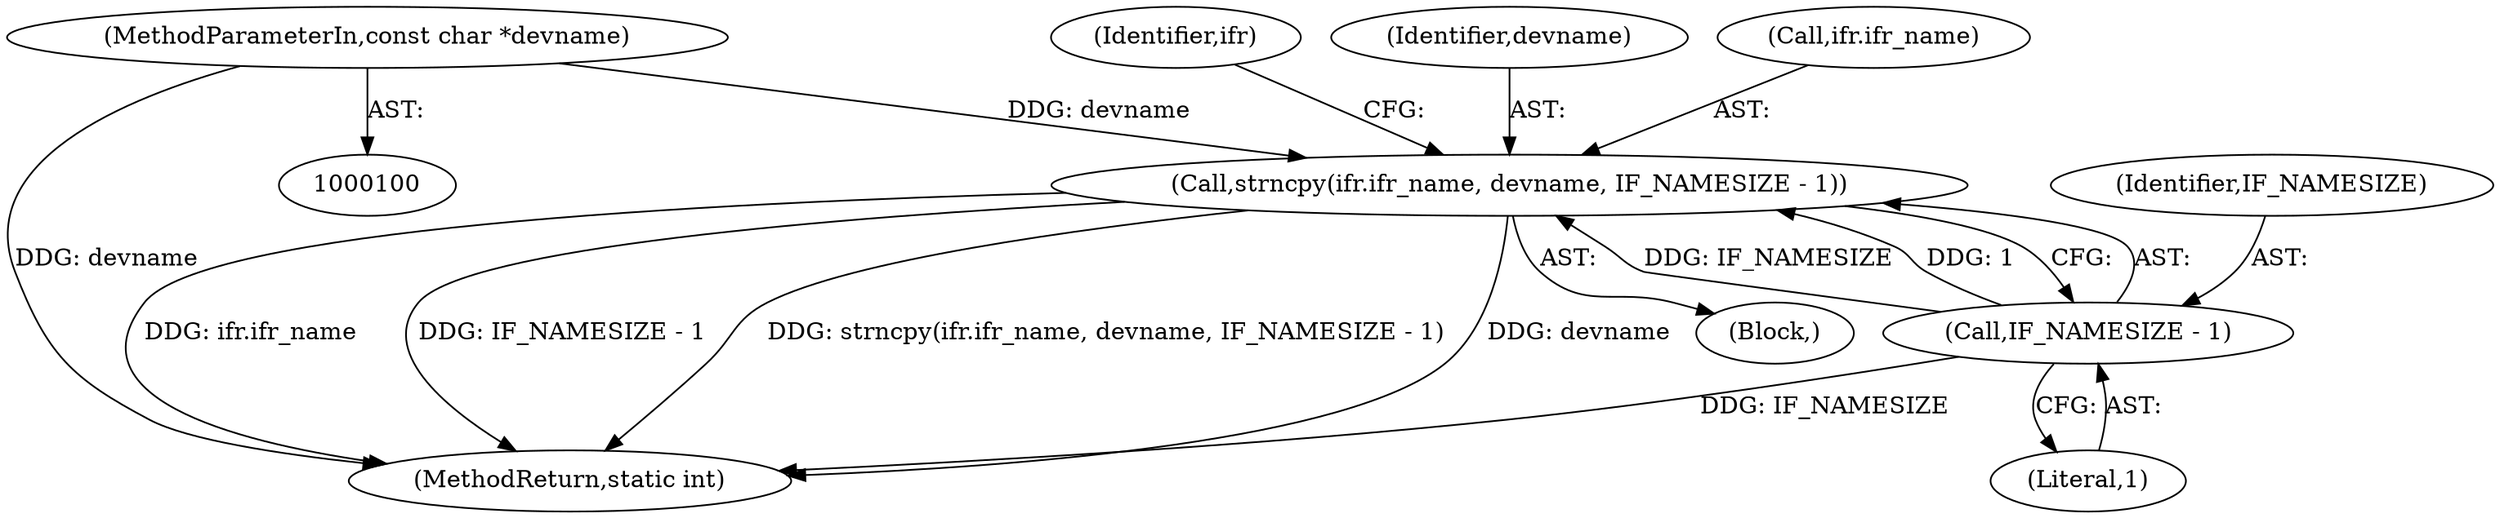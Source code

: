 digraph "0_Android_472271b153c5dc53c28beac55480a8d8434b2d5c_25@API" {
"1000124" [label="(Call,strncpy(ifr.ifr_name, devname, IF_NAMESIZE - 1))"];
"1000101" [label="(MethodParameterIn,const char *devname)"];
"1000129" [label="(Call,IF_NAMESIZE - 1)"];
"1000134" [label="(Identifier,ifr)"];
"1000130" [label="(Identifier,IF_NAMESIZE)"];
"1000131" [label="(Literal,1)"];
"1000149" [label="(MethodReturn,static int)"];
"1000101" [label="(MethodParameterIn,const char *devname)"];
"1000129" [label="(Call,IF_NAMESIZE - 1)"];
"1000128" [label="(Identifier,devname)"];
"1000125" [label="(Call,ifr.ifr_name)"];
"1000102" [label="(Block,)"];
"1000124" [label="(Call,strncpy(ifr.ifr_name, devname, IF_NAMESIZE - 1))"];
"1000124" -> "1000102"  [label="AST: "];
"1000124" -> "1000129"  [label="CFG: "];
"1000125" -> "1000124"  [label="AST: "];
"1000128" -> "1000124"  [label="AST: "];
"1000129" -> "1000124"  [label="AST: "];
"1000134" -> "1000124"  [label="CFG: "];
"1000124" -> "1000149"  [label="DDG: ifr.ifr_name"];
"1000124" -> "1000149"  [label="DDG: IF_NAMESIZE - 1"];
"1000124" -> "1000149"  [label="DDG: strncpy(ifr.ifr_name, devname, IF_NAMESIZE - 1)"];
"1000124" -> "1000149"  [label="DDG: devname"];
"1000101" -> "1000124"  [label="DDG: devname"];
"1000129" -> "1000124"  [label="DDG: IF_NAMESIZE"];
"1000129" -> "1000124"  [label="DDG: 1"];
"1000101" -> "1000100"  [label="AST: "];
"1000101" -> "1000149"  [label="DDG: devname"];
"1000129" -> "1000131"  [label="CFG: "];
"1000130" -> "1000129"  [label="AST: "];
"1000131" -> "1000129"  [label="AST: "];
"1000129" -> "1000149"  [label="DDG: IF_NAMESIZE"];
}
